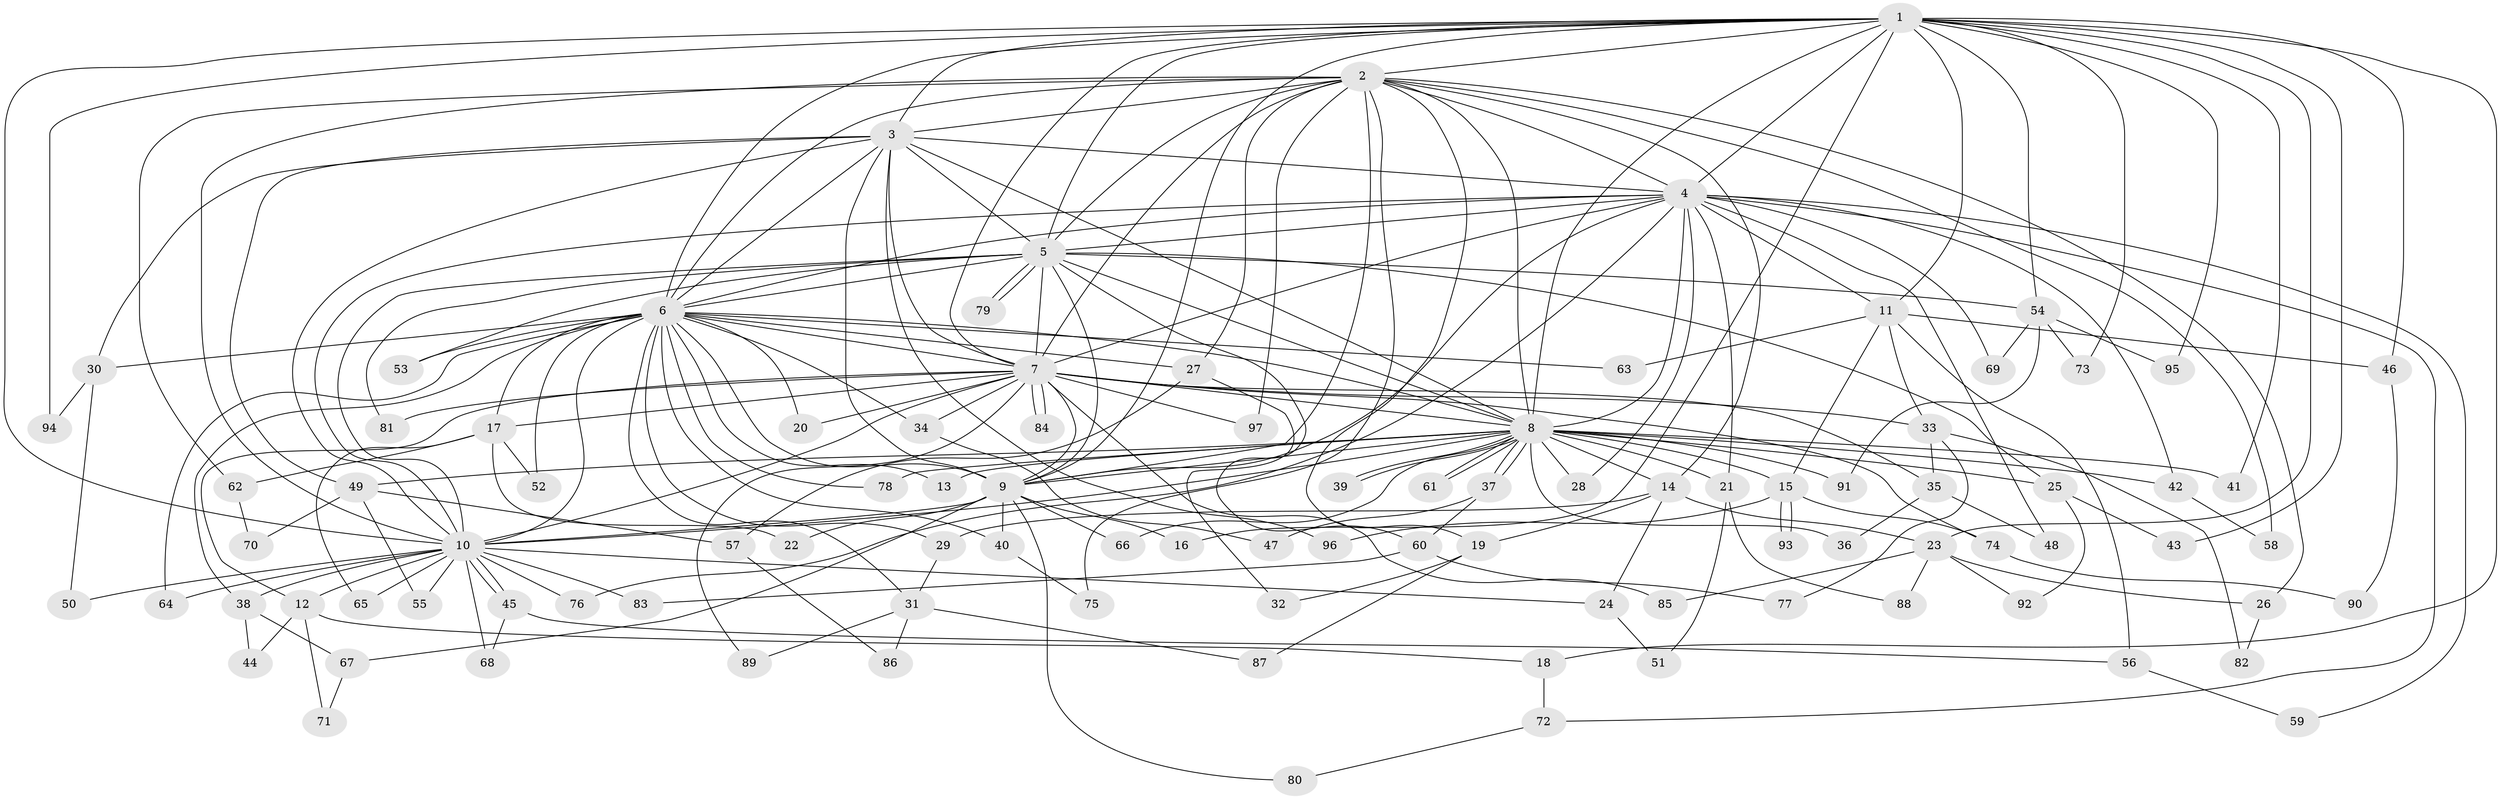 // coarse degree distribution, {14: 0.020833333333333332, 23: 0.020833333333333332, 15: 0.020833333333333332, 12: 0.041666666666666664, 17: 0.020833333333333332, 24: 0.020833333333333332, 16: 0.020833333333333332, 6: 0.020833333333333332, 4: 0.16666666666666666, 2: 0.4166666666666667, 11: 0.020833333333333332, 5: 0.041666666666666664, 3: 0.16666666666666666}
// Generated by graph-tools (version 1.1) at 2025/17/03/04/25 18:17:37]
// undirected, 97 vertices, 219 edges
graph export_dot {
graph [start="1"]
  node [color=gray90,style=filled];
  1;
  2;
  3;
  4;
  5;
  6;
  7;
  8;
  9;
  10;
  11;
  12;
  13;
  14;
  15;
  16;
  17;
  18;
  19;
  20;
  21;
  22;
  23;
  24;
  25;
  26;
  27;
  28;
  29;
  30;
  31;
  32;
  33;
  34;
  35;
  36;
  37;
  38;
  39;
  40;
  41;
  42;
  43;
  44;
  45;
  46;
  47;
  48;
  49;
  50;
  51;
  52;
  53;
  54;
  55;
  56;
  57;
  58;
  59;
  60;
  61;
  62;
  63;
  64;
  65;
  66;
  67;
  68;
  69;
  70;
  71;
  72;
  73;
  74;
  75;
  76;
  77;
  78;
  79;
  80;
  81;
  82;
  83;
  84;
  85;
  86;
  87;
  88;
  89;
  90;
  91;
  92;
  93;
  94;
  95;
  96;
  97;
  1 -- 2;
  1 -- 3;
  1 -- 4;
  1 -- 5;
  1 -- 6;
  1 -- 7;
  1 -- 8;
  1 -- 9;
  1 -- 10;
  1 -- 11;
  1 -- 16;
  1 -- 18;
  1 -- 23;
  1 -- 41;
  1 -- 43;
  1 -- 46;
  1 -- 54;
  1 -- 73;
  1 -- 94;
  1 -- 95;
  2 -- 3;
  2 -- 4;
  2 -- 5;
  2 -- 6;
  2 -- 7;
  2 -- 8;
  2 -- 9;
  2 -- 10;
  2 -- 14;
  2 -- 19;
  2 -- 26;
  2 -- 27;
  2 -- 58;
  2 -- 62;
  2 -- 75;
  2 -- 97;
  3 -- 4;
  3 -- 5;
  3 -- 6;
  3 -- 7;
  3 -- 8;
  3 -- 9;
  3 -- 10;
  3 -- 30;
  3 -- 49;
  3 -- 96;
  4 -- 5;
  4 -- 6;
  4 -- 7;
  4 -- 8;
  4 -- 9;
  4 -- 10;
  4 -- 11;
  4 -- 21;
  4 -- 28;
  4 -- 42;
  4 -- 48;
  4 -- 59;
  4 -- 69;
  4 -- 72;
  4 -- 76;
  5 -- 6;
  5 -- 7;
  5 -- 8;
  5 -- 9;
  5 -- 10;
  5 -- 25;
  5 -- 53;
  5 -- 54;
  5 -- 60;
  5 -- 79;
  5 -- 79;
  5 -- 81;
  6 -- 7;
  6 -- 8;
  6 -- 9;
  6 -- 10;
  6 -- 13;
  6 -- 17;
  6 -- 20;
  6 -- 27;
  6 -- 29;
  6 -- 30;
  6 -- 31;
  6 -- 34;
  6 -- 38;
  6 -- 40;
  6 -- 52;
  6 -- 53;
  6 -- 63;
  6 -- 64;
  6 -- 78;
  7 -- 8;
  7 -- 9;
  7 -- 10;
  7 -- 12;
  7 -- 17;
  7 -- 20;
  7 -- 33;
  7 -- 34;
  7 -- 35;
  7 -- 74;
  7 -- 81;
  7 -- 84;
  7 -- 84;
  7 -- 85;
  7 -- 89;
  7 -- 97;
  8 -- 9;
  8 -- 10;
  8 -- 13;
  8 -- 14;
  8 -- 15;
  8 -- 21;
  8 -- 25;
  8 -- 28;
  8 -- 36;
  8 -- 37;
  8 -- 37;
  8 -- 39;
  8 -- 39;
  8 -- 41;
  8 -- 42;
  8 -- 49;
  8 -- 61;
  8 -- 61;
  8 -- 66;
  8 -- 78;
  8 -- 91;
  9 -- 10;
  9 -- 16;
  9 -- 22;
  9 -- 40;
  9 -- 66;
  9 -- 67;
  9 -- 80;
  10 -- 12;
  10 -- 24;
  10 -- 38;
  10 -- 45;
  10 -- 45;
  10 -- 50;
  10 -- 55;
  10 -- 64;
  10 -- 65;
  10 -- 68;
  10 -- 76;
  10 -- 83;
  11 -- 15;
  11 -- 33;
  11 -- 46;
  11 -- 56;
  11 -- 63;
  12 -- 18;
  12 -- 44;
  12 -- 71;
  14 -- 19;
  14 -- 23;
  14 -- 24;
  14 -- 29;
  15 -- 74;
  15 -- 93;
  15 -- 93;
  15 -- 96;
  17 -- 22;
  17 -- 52;
  17 -- 62;
  17 -- 65;
  18 -- 72;
  19 -- 32;
  19 -- 87;
  21 -- 51;
  21 -- 88;
  23 -- 26;
  23 -- 85;
  23 -- 88;
  23 -- 92;
  24 -- 51;
  25 -- 43;
  25 -- 92;
  26 -- 82;
  27 -- 32;
  27 -- 57;
  29 -- 31;
  30 -- 50;
  30 -- 94;
  31 -- 86;
  31 -- 87;
  31 -- 89;
  33 -- 35;
  33 -- 77;
  33 -- 82;
  34 -- 47;
  35 -- 36;
  35 -- 48;
  37 -- 47;
  37 -- 60;
  38 -- 44;
  38 -- 67;
  40 -- 75;
  42 -- 58;
  45 -- 56;
  45 -- 68;
  46 -- 90;
  49 -- 55;
  49 -- 57;
  49 -- 70;
  54 -- 69;
  54 -- 73;
  54 -- 91;
  54 -- 95;
  56 -- 59;
  57 -- 86;
  60 -- 77;
  60 -- 83;
  62 -- 70;
  67 -- 71;
  72 -- 80;
  74 -- 90;
}
